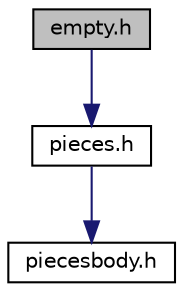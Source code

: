 digraph "empty.h"
{
  edge [fontname="Helvetica",fontsize="10",labelfontname="Helvetica",labelfontsize="10"];
  node [fontname="Helvetica",fontsize="10",shape=record];
  Node1 [label="empty.h",height=0.2,width=0.4,color="black", fillcolor="grey75", style="filled", fontcolor="black"];
  Node1 -> Node2 [color="midnightblue",fontsize="10",style="solid",fontname="Helvetica"];
  Node2 [label="pieces.h",height=0.2,width=0.4,color="black", fillcolor="white", style="filled",URL="$pieces_8h.html"];
  Node2 -> Node3 [color="midnightblue",fontsize="10",style="solid",fontname="Helvetica"];
  Node3 [label="piecesbody.h",height=0.2,width=0.4,color="black", fillcolor="white", style="filled",URL="$piecesbody_8h.html"];
}

